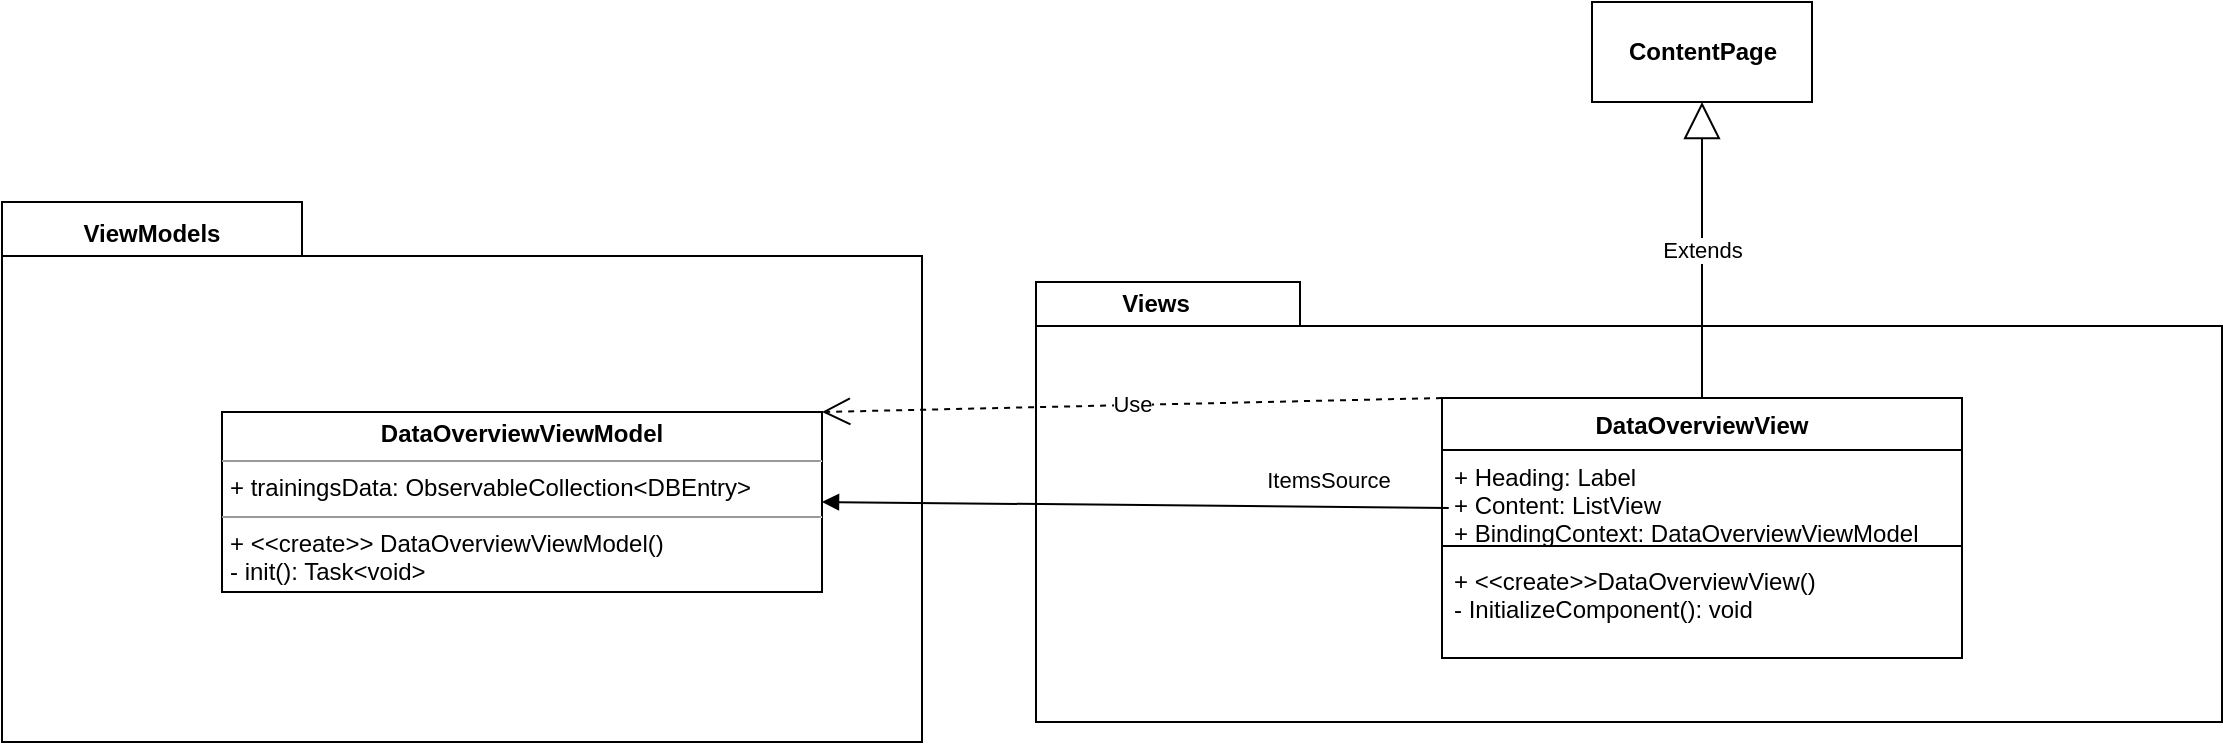 <mxfile version="12.4.2" type="github" pages="1">
  <diagram id="A9EIPaXhZBOaRkQXAFX3" name="Page-1">
    <mxGraphModel dx="1182" dy="1930" grid="1" gridSize="10" guides="1" tooltips="1" connect="1" arrows="1" fold="1" page="1" pageScale="1" pageWidth="827" pageHeight="1169" math="0" shadow="0">
      <root>
        <mxCell id="0"/>
        <mxCell id="1" parent="0"/>
        <mxCell id="ZOOxbcdwdiSvAmz2-Qhy-1" value="" style="shape=folder;fontStyle=1;spacingTop=10;tabWidth=132;tabHeight=22;tabPosition=left;html=1;" vertex="1" parent="1">
          <mxGeometry x="707" y="80" width="593" height="220" as="geometry"/>
        </mxCell>
        <mxCell id="ZOOxbcdwdiSvAmz2-Qhy-2" value="Views" style="text;align=center;fontStyle=1;verticalAlign=middle;spacingLeft=3;spacingRight=3;strokeColor=none;rotatable=0;points=[[0,0.5],[1,0.5]];portConstraint=eastwest;" vertex="1" parent="1">
          <mxGeometry x="707" y="80" width="120" height="20" as="geometry"/>
        </mxCell>
        <mxCell id="ZOOxbcdwdiSvAmz2-Qhy-4" value="" style="shape=folder;fontStyle=1;spacingTop=10;tabWidth=150;tabHeight=27;tabPosition=left;html=1;" vertex="1" parent="1">
          <mxGeometry x="190" y="40" width="460" height="270" as="geometry"/>
        </mxCell>
        <mxCell id="ZOOxbcdwdiSvAmz2-Qhy-5" value="ViewModels" style="text;align=center;fontStyle=1;verticalAlign=middle;spacingLeft=3;spacingRight=3;strokeColor=none;rotatable=0;points=[[0,0.5],[1,0.5]];portConstraint=eastwest;" vertex="1" parent="1">
          <mxGeometry x="200" y="40" width="130" height="30" as="geometry"/>
        </mxCell>
        <mxCell id="ZOOxbcdwdiSvAmz2-Qhy-6" value="&lt;p style=&quot;margin: 0px ; margin-top: 4px ; text-align: center&quot;&gt;&lt;b&gt;DataOverviewViewModel&lt;/b&gt;&lt;br&gt;&lt;/p&gt;&lt;hr size=&quot;1&quot;&gt;&lt;p style=&quot;margin: 0px ; margin-left: 4px&quot;&gt;+ trainingsData: ObservableCollection&amp;lt;DBEntry&amp;gt;&lt;/p&gt;&lt;hr size=&quot;1&quot;&gt;&lt;p style=&quot;margin: 0px ; margin-left: 4px&quot;&gt;+ &amp;lt;&amp;lt;create&amp;gt;&amp;gt; DataOverviewViewModel()&lt;br&gt;&lt;/p&gt;&lt;p style=&quot;margin: 0px ; margin-left: 4px&quot;&gt;- init(): Task&amp;lt;void&amp;gt;&lt;br&gt;&lt;/p&gt;" style="verticalAlign=top;align=left;overflow=fill;fontSize=12;fontFamily=Helvetica;html=1;" vertex="1" parent="1">
          <mxGeometry x="300" y="145" width="300" height="90" as="geometry"/>
        </mxCell>
        <mxCell id="ZOOxbcdwdiSvAmz2-Qhy-7" value="DataOverviewView" style="swimlane;fontStyle=1;align=center;verticalAlign=top;childLayout=stackLayout;horizontal=1;startSize=26;horizontalStack=0;resizeParent=1;resizeParentMax=0;resizeLast=0;collapsible=1;marginBottom=0;" vertex="1" parent="1">
          <mxGeometry x="910" y="138" width="260" height="130" as="geometry"/>
        </mxCell>
        <mxCell id="ZOOxbcdwdiSvAmz2-Qhy-8" value="+ Heading: Label&#xa;+ Content: ListView&#xa;+ BindingContext: DataOverviewViewModel&#xa;&#xa;" style="text;strokeColor=none;fillColor=none;align=left;verticalAlign=top;spacingLeft=4;spacingRight=4;overflow=hidden;rotatable=0;points=[[0,0.5],[1,0.5]];portConstraint=eastwest;" vertex="1" parent="ZOOxbcdwdiSvAmz2-Qhy-7">
          <mxGeometry y="26" width="260" height="44" as="geometry"/>
        </mxCell>
        <mxCell id="ZOOxbcdwdiSvAmz2-Qhy-9" value="" style="line;strokeWidth=1;fillColor=none;align=left;verticalAlign=middle;spacingTop=-1;spacingLeft=3;spacingRight=3;rotatable=0;labelPosition=right;points=[];portConstraint=eastwest;" vertex="1" parent="ZOOxbcdwdiSvAmz2-Qhy-7">
          <mxGeometry y="70" width="260" height="8" as="geometry"/>
        </mxCell>
        <mxCell id="ZOOxbcdwdiSvAmz2-Qhy-10" value="+ &lt;&lt;create&gt;&gt;DataOverviewView()&#xa;- InitializeComponent(): void&#xa;" style="text;strokeColor=none;fillColor=none;align=left;verticalAlign=top;spacingLeft=4;spacingRight=4;overflow=hidden;rotatable=0;points=[[0,0.5],[1,0.5]];portConstraint=eastwest;" vertex="1" parent="ZOOxbcdwdiSvAmz2-Qhy-7">
          <mxGeometry y="78" width="260" height="52" as="geometry"/>
        </mxCell>
        <mxCell id="ZOOxbcdwdiSvAmz2-Qhy-11" value="&lt;b&gt;ContentPage&lt;/b&gt;" style="html=1;" vertex="1" parent="1">
          <mxGeometry x="985" y="-60" width="110" height="50" as="geometry"/>
        </mxCell>
        <mxCell id="ZOOxbcdwdiSvAmz2-Qhy-12" value="Extends" style="endArrow=block;endSize=16;endFill=0;html=1;exitX=0.5;exitY=0;exitDx=0;exitDy=0;entryX=0.5;entryY=1;entryDx=0;entryDy=0;" edge="1" parent="1" source="ZOOxbcdwdiSvAmz2-Qhy-7" target="ZOOxbcdwdiSvAmz2-Qhy-11">
          <mxGeometry width="160" relative="1" as="geometry">
            <mxPoint x="50" y="650" as="sourcePoint"/>
            <mxPoint x="210" y="650" as="targetPoint"/>
          </mxGeometry>
        </mxCell>
        <mxCell id="ZOOxbcdwdiSvAmz2-Qhy-13" value="ItemsSource" style="html=1;verticalAlign=bottom;endArrow=block;exitX=0.013;exitY=0.659;exitDx=0;exitDy=0;exitPerimeter=0;entryX=1;entryY=0.5;entryDx=0;entryDy=0;" edge="1" parent="1" source="ZOOxbcdwdiSvAmz2-Qhy-8" target="ZOOxbcdwdiSvAmz2-Qhy-6">
          <mxGeometry x="-0.616" y="-4" width="80" relative="1" as="geometry">
            <mxPoint x="50" y="650" as="sourcePoint"/>
            <mxPoint x="590" y="225" as="targetPoint"/>
            <mxPoint as="offset"/>
          </mxGeometry>
        </mxCell>
        <mxCell id="ZOOxbcdwdiSvAmz2-Qhy-17" value="Use" style="endArrow=open;endSize=12;dashed=1;html=1;exitX=0;exitY=0;exitDx=0;exitDy=0;entryX=1;entryY=0;entryDx=0;entryDy=0;" edge="1" parent="1" source="ZOOxbcdwdiSvAmz2-Qhy-7" target="ZOOxbcdwdiSvAmz2-Qhy-6">
          <mxGeometry width="160" relative="1" as="geometry">
            <mxPoint x="190" y="330" as="sourcePoint"/>
            <mxPoint x="350" y="330" as="targetPoint"/>
          </mxGeometry>
        </mxCell>
      </root>
    </mxGraphModel>
  </diagram>
</mxfile>
